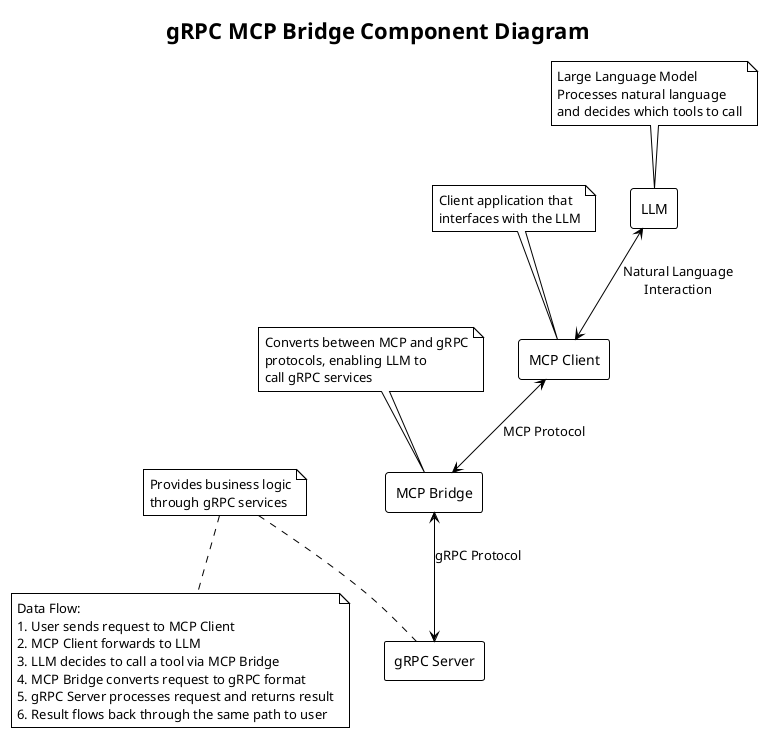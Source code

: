 @startuml
!theme plain
skinparam componentStyle rectangle

title gRPC MCP Bridge Component Diagram

' Define components
[LLM] as LLM
[MCP Client] as McpClient
[MCP Bridge] as McpBridge
[gRPC Server] as GrpcServer

' Define relationships
LLM <--> McpClient : "Natural Language\nInteraction"
McpClient <--> McpBridge : "MCP Protocol"
McpBridge <--> GrpcServer : "gRPC Protocol"

' Add notes
note top of LLM
  Large Language Model
  Processes natural language
  and decides which tools to call
end note

note top of McpClient
  Client application that
  interfaces with the LLM
end note

note top of McpBridge
  Converts between MCP and gRPC
  protocols, enabling LLM to
  call gRPC services
end note

note top of GrpcServer
  Provides business logic
  through gRPC services
end note

' Add flow description
note bottom
  Data Flow:
  1. User sends request to MCP Client
  2. MCP Client forwards to LLM
  3. LLM decides to call a tool via MCP Bridge
  4. MCP Bridge converts request to gRPC format
  5. gRPC Server processes request and returns result
  6. Result flows back through the same path to user
end note

@enduml
